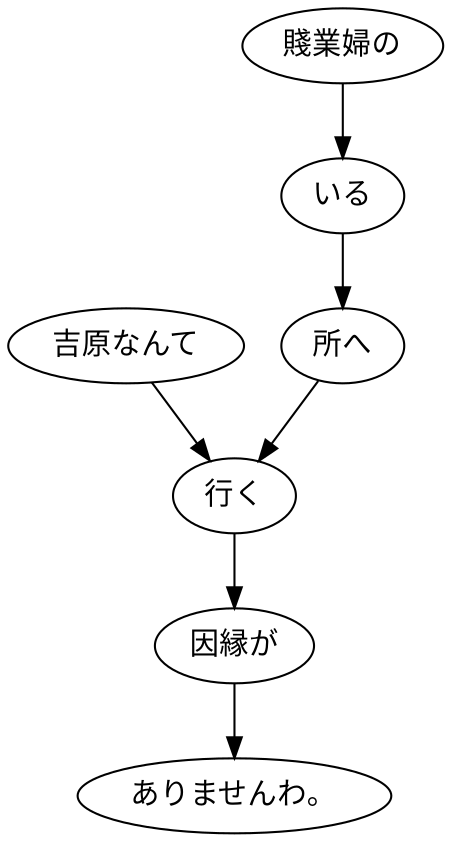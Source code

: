 digraph graph7062 {
	node0 [label="吉原なんて"];
	node1 [label="賤業婦の"];
	node2 [label="いる"];
	node3 [label="所へ"];
	node4 [label="行く"];
	node5 [label="因縁が"];
	node6 [label="ありませんわ。"];
	node0 -> node4;
	node1 -> node2;
	node2 -> node3;
	node3 -> node4;
	node4 -> node5;
	node5 -> node6;
}

